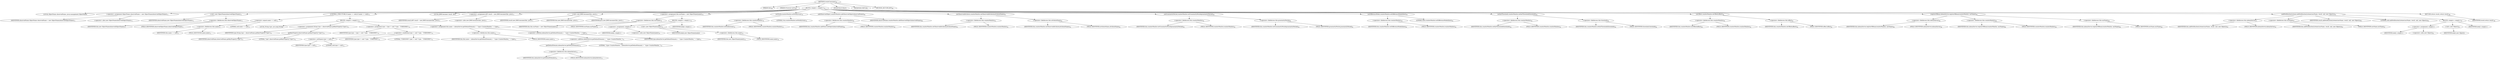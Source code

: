 digraph "createConsumer" {  
"111" [label = <(METHOD,createConsumer)<SUB>69</SUB>> ]
"8" [label = <(PARAM,this)<SUB>69</SUB>> ]
"112" [label = <(PARAM,Processor proc)<SUB>69</SUB>> ]
"113" [label = <(BLOCK,&lt;empty&gt;,&lt;empty&gt;)<SUB>70</SUB>> ]
"6" [label = <(LOCAL,ObjectName observedName: javax.management.ObjectName)> ]
"114" [label = <(&lt;operator&gt;.assignment,ObjectName observedName = new ObjectName(observedObjectName))<SUB>71</SUB>> ]
"115" [label = <(IDENTIFIER,observedName,ObjectName observedName = new ObjectName(observedObjectName))<SUB>71</SUB>> ]
"116" [label = <(&lt;operator&gt;.alloc,new ObjectName(observedObjectName))<SUB>71</SUB>> ]
"117" [label = <(&lt;init&gt;,new ObjectName(observedObjectName))<SUB>71</SUB>> ]
"5" [label = <(IDENTIFIER,observedName,new ObjectName(observedObjectName))<SUB>71</SUB>> ]
"118" [label = <(&lt;operator&gt;.fieldAccess,this.observedObjectName)<SUB>71</SUB>> ]
"119" [label = <(IDENTIFIER,this,new ObjectName(observedObjectName))<SUB>71</SUB>> ]
"120" [label = <(FIELD_IDENTIFIER,observedObjectName,observedObjectName)<SUB>71</SUB>> ]
"121" [label = <(CONTROL_STRUCTURE,if (name == null),if (name == null))<SUB>72</SUB>> ]
"122" [label = <(&lt;operator&gt;.equals,name == null)<SUB>72</SUB>> ]
"123" [label = <(&lt;operator&gt;.fieldAccess,this.name)<SUB>72</SUB>> ]
"124" [label = <(IDENTIFIER,this,name == null)<SUB>72</SUB>> ]
"125" [label = <(FIELD_IDENTIFIER,name,name)<SUB>72</SUB>> ]
"126" [label = <(LITERAL,null,name == null)<SUB>72</SUB>> ]
"127" [label = <(BLOCK,&lt;empty&gt;,&lt;empty&gt;)<SUB>72</SUB>> ]
"128" [label = <(LOCAL,String type: java.lang.String)> ]
"129" [label = <(&lt;operator&gt;.assignment,String type = observedName.getKeyProperty(&quot;type&quot;))<SUB>73</SUB>> ]
"130" [label = <(IDENTIFIER,type,String type = observedName.getKeyProperty(&quot;type&quot;))<SUB>73</SUB>> ]
"131" [label = <(getKeyProperty,observedName.getKeyProperty(&quot;type&quot;))<SUB>73</SUB>> ]
"132" [label = <(IDENTIFIER,observedName,observedName.getKeyProperty(&quot;type&quot;))<SUB>73</SUB>> ]
"133" [label = <(LITERAL,&quot;type&quot;,observedName.getKeyProperty(&quot;type&quot;))<SUB>73</SUB>> ]
"134" [label = <(&lt;operator&gt;.assignment,type = type != null ? type : &quot;UNKNOWN&quot;)<SUB>74</SUB>> ]
"135" [label = <(IDENTIFIER,type,type = type != null ? type : &quot;UNKNOWN&quot;)<SUB>74</SUB>> ]
"136" [label = <(&lt;operator&gt;.conditional,type != null ? type : &quot;UNKNOWN&quot;)<SUB>74</SUB>> ]
"137" [label = <(&lt;operator&gt;.notEquals,type != null)<SUB>74</SUB>> ]
"138" [label = <(IDENTIFIER,type,type != null)<SUB>74</SUB>> ]
"139" [label = <(LITERAL,null,type != null)<SUB>74</SUB>> ]
"140" [label = <(IDENTIFIER,type,type != null ? type : &quot;UNKNOWN&quot;)<SUB>74</SUB>> ]
"141" [label = <(LITERAL,&quot;UNKNOWN&quot;,type != null ? type : &quot;UNKNOWN&quot;)<SUB>74</SUB>> ]
"142" [label = <(&lt;operator&gt;.assignment,this.name = mbeanServer.getDefaultDomain() + &quot;:type=CounterMonitor_&quot; + type)<SUB>75</SUB>> ]
"143" [label = <(&lt;operator&gt;.fieldAccess,this.name)<SUB>75</SUB>> ]
"144" [label = <(IDENTIFIER,this,this.name = mbeanServer.getDefaultDomain() + &quot;:type=CounterMonitor_&quot; + type)<SUB>75</SUB>> ]
"145" [label = <(FIELD_IDENTIFIER,name,name)<SUB>75</SUB>> ]
"146" [label = <(&lt;operator&gt;.addition,mbeanServer.getDefaultDomain() + &quot;:type=CounterMonitor_&quot; + type)<SUB>75</SUB>> ]
"147" [label = <(&lt;operator&gt;.addition,mbeanServer.getDefaultDomain() + &quot;:type=CounterMonitor_&quot;)<SUB>75</SUB>> ]
"148" [label = <(getDefaultDomain,mbeanServer.getDefaultDomain())<SUB>75</SUB>> ]
"149" [label = <(&lt;operator&gt;.fieldAccess,this.mbeanServer)<SUB>75</SUB>> ]
"150" [label = <(IDENTIFIER,this,mbeanServer.getDefaultDomain())<SUB>75</SUB>> ]
"151" [label = <(FIELD_IDENTIFIER,mbeanServer,mbeanServer)<SUB>75</SUB>> ]
"152" [label = <(LITERAL,&quot;:type=CounterMonitor_&quot;,mbeanServer.getDefaultDomain() + &quot;:type=CounterMonitor_&quot;)<SUB>75</SUB>> ]
"153" [label = <(IDENTIFIER,type,mbeanServer.getDefaultDomain() + &quot;:type=CounterMonitor_&quot; + type)<SUB>75</SUB>> ]
"10" [label = <(LOCAL,JMXConsumer result: ANY)> ]
"154" [label = <(&lt;operator&gt;.assignment,ANY result = new JMXConsumer(this, proc))<SUB>77</SUB>> ]
"155" [label = <(IDENTIFIER,result,ANY result = new JMXConsumer(this, proc))<SUB>77</SUB>> ]
"156" [label = <(&lt;operator&gt;.alloc,new JMXConsumer(this, proc))<SUB>77</SUB>> ]
"157" [label = <(&lt;init&gt;,new JMXConsumer(this, proc))<SUB>77</SUB>> ]
"9" [label = <(IDENTIFIER,result,new JMXConsumer(this, proc))<SUB>77</SUB>> ]
"7" [label = <(IDENTIFIER,this,new JMXConsumer(this, proc))<SUB>77</SUB>> ]
"158" [label = <(IDENTIFIER,proc,new JMXConsumer(this, proc))<SUB>77</SUB>> ]
"159" [label = <(&lt;operator&gt;.assignment,this.ourName = new ObjectName(name))<SUB>78</SUB>> ]
"160" [label = <(&lt;operator&gt;.fieldAccess,this.ourName)<SUB>78</SUB>> ]
"161" [label = <(IDENTIFIER,this,this.ourName = new ObjectName(name))<SUB>78</SUB>> ]
"162" [label = <(FIELD_IDENTIFIER,ourName,ourName)<SUB>78</SUB>> ]
"163" [label = <(BLOCK,&lt;empty&gt;,&lt;empty&gt;)<SUB>78</SUB>> ]
"164" [label = <(&lt;operator&gt;.assignment,&lt;empty&gt;)> ]
"165" [label = <(IDENTIFIER,$obj4,&lt;empty&gt;)> ]
"166" [label = <(&lt;operator&gt;.alloc,new ObjectName(name))<SUB>78</SUB>> ]
"167" [label = <(&lt;init&gt;,new ObjectName(name))<SUB>78</SUB>> ]
"168" [label = <(IDENTIFIER,$obj4,new ObjectName(name))> ]
"169" [label = <(&lt;operator&gt;.fieldAccess,this.name)<SUB>78</SUB>> ]
"170" [label = <(IDENTIFIER,this,new ObjectName(name))<SUB>78</SUB>> ]
"171" [label = <(FIELD_IDENTIFIER,name,name)<SUB>78</SUB>> ]
"172" [label = <(IDENTIFIER,$obj4,&lt;empty&gt;)> ]
"173" [label = <(setNotify,counterMonitor.setNotify(true))<SUB>79</SUB>> ]
"174" [label = <(&lt;operator&gt;.fieldAccess,this.counterMonitor)<SUB>79</SUB>> ]
"175" [label = <(IDENTIFIER,this,counterMonitor.setNotify(true))<SUB>79</SUB>> ]
"176" [label = <(FIELD_IDENTIFIER,counterMonitor,counterMonitor)<SUB>79</SUB>> ]
"177" [label = <(LITERAL,true,counterMonitor.setNotify(true))<SUB>79</SUB>> ]
"178" [label = <(addObservedObject,counterMonitor.addObservedObject(observedName))<SUB>80</SUB>> ]
"179" [label = <(&lt;operator&gt;.fieldAccess,this.counterMonitor)<SUB>80</SUB>> ]
"180" [label = <(IDENTIFIER,this,counterMonitor.addObservedObject(observedName))<SUB>80</SUB>> ]
"181" [label = <(FIELD_IDENTIFIER,counterMonitor,counterMonitor)<SUB>80</SUB>> ]
"182" [label = <(IDENTIFIER,observedName,counterMonitor.addObservedObject(observedName))<SUB>80</SUB>> ]
"183" [label = <(setObservedAttribute,counterMonitor.setObservedAttribute(attributeName))<SUB>81</SUB>> ]
"184" [label = <(&lt;operator&gt;.fieldAccess,this.counterMonitor)<SUB>81</SUB>> ]
"185" [label = <(IDENTIFIER,this,counterMonitor.setObservedAttribute(attributeName))<SUB>81</SUB>> ]
"186" [label = <(FIELD_IDENTIFIER,counterMonitor,counterMonitor)<SUB>81</SUB>> ]
"187" [label = <(&lt;operator&gt;.fieldAccess,this.attributeName)<SUB>81</SUB>> ]
"188" [label = <(IDENTIFIER,this,counterMonitor.setObservedAttribute(attributeName))<SUB>81</SUB>> ]
"189" [label = <(FIELD_IDENTIFIER,attributeName,attributeName)<SUB>81</SUB>> ]
"190" [label = <(setGranularityPeriod,counterMonitor.setGranularityPeriod(granularityPeriod))<SUB>82</SUB>> ]
"191" [label = <(&lt;operator&gt;.fieldAccess,this.counterMonitor)<SUB>82</SUB>> ]
"192" [label = <(IDENTIFIER,this,counterMonitor.setGranularityPeriod(granularityPeriod))<SUB>82</SUB>> ]
"193" [label = <(FIELD_IDENTIFIER,counterMonitor,counterMonitor)<SUB>82</SUB>> ]
"194" [label = <(&lt;operator&gt;.fieldAccess,this.granularityPeriod)<SUB>82</SUB>> ]
"195" [label = <(IDENTIFIER,this,counterMonitor.setGranularityPeriod(granularityPeriod))<SUB>82</SUB>> ]
"196" [label = <(FIELD_IDENTIFIER,granularityPeriod,granularityPeriod)<SUB>82</SUB>> ]
"197" [label = <(setDifferenceMode,counterMonitor.setDifferenceMode(false))<SUB>83</SUB>> ]
"198" [label = <(&lt;operator&gt;.fieldAccess,this.counterMonitor)<SUB>83</SUB>> ]
"199" [label = <(IDENTIFIER,this,counterMonitor.setDifferenceMode(false))<SUB>83</SUB>> ]
"200" [label = <(FIELD_IDENTIFIER,counterMonitor,counterMonitor)<SUB>83</SUB>> ]
"201" [label = <(LITERAL,false,counterMonitor.setDifferenceMode(false))<SUB>83</SUB>> ]
"202" [label = <(setInitThreshold,counterMonitor.setInitThreshold(threshold))<SUB>84</SUB>> ]
"203" [label = <(&lt;operator&gt;.fieldAccess,this.counterMonitor)<SUB>84</SUB>> ]
"204" [label = <(IDENTIFIER,this,counterMonitor.setInitThreshold(threshold))<SUB>84</SUB>> ]
"205" [label = <(FIELD_IDENTIFIER,counterMonitor,counterMonitor)<SUB>84</SUB>> ]
"206" [label = <(&lt;operator&gt;.fieldAccess,this.threshold)<SUB>84</SUB>> ]
"207" [label = <(IDENTIFIER,this,counterMonitor.setInitThreshold(threshold))<SUB>84</SUB>> ]
"208" [label = <(FIELD_IDENTIFIER,threshold,threshold)<SUB>84</SUB>> ]
"209" [label = <(setOffset,counterMonitor.setOffset(offset))<SUB>85</SUB>> ]
"210" [label = <(&lt;operator&gt;.fieldAccess,this.counterMonitor)<SUB>85</SUB>> ]
"211" [label = <(IDENTIFIER,this,counterMonitor.setOffset(offset))<SUB>85</SUB>> ]
"212" [label = <(FIELD_IDENTIFIER,counterMonitor,counterMonitor)<SUB>85</SUB>> ]
"213" [label = <(&lt;operator&gt;.fieldAccess,this.offset)<SUB>85</SUB>> ]
"214" [label = <(IDENTIFIER,this,counterMonitor.setOffset(offset))<SUB>85</SUB>> ]
"215" [label = <(FIELD_IDENTIFIER,offset,offset)<SUB>85</SUB>> ]
"216" [label = <(registerMBean,mbeanServer.registerMBean(counterMonitor, ourName))<SUB>86</SUB>> ]
"217" [label = <(&lt;operator&gt;.fieldAccess,this.mbeanServer)<SUB>86</SUB>> ]
"218" [label = <(IDENTIFIER,this,mbeanServer.registerMBean(counterMonitor, ourName))<SUB>86</SUB>> ]
"219" [label = <(FIELD_IDENTIFIER,mbeanServer,mbeanServer)<SUB>86</SUB>> ]
"220" [label = <(&lt;operator&gt;.fieldAccess,this.counterMonitor)<SUB>86</SUB>> ]
"221" [label = <(IDENTIFIER,this,mbeanServer.registerMBean(counterMonitor, ourName))<SUB>86</SUB>> ]
"222" [label = <(FIELD_IDENTIFIER,counterMonitor,counterMonitor)<SUB>86</SUB>> ]
"223" [label = <(&lt;operator&gt;.fieldAccess,this.ourName)<SUB>86</SUB>> ]
"224" [label = <(IDENTIFIER,this,mbeanServer.registerMBean(counterMonitor, ourName))<SUB>86</SUB>> ]
"225" [label = <(FIELD_IDENTIFIER,ourName,ourName)<SUB>86</SUB>> ]
"226" [label = <(addNotificationListener,addNotificationListener(ourName, result, null, new Object()))<SUB>87</SUB>> ]
"227" [label = <(&lt;operator&gt;.fieldAccess,this.mbeanServer)<SUB>87</SUB>> ]
"228" [label = <(IDENTIFIER,this,addNotificationListener(ourName, result, null, new Object()))<SUB>87</SUB>> ]
"229" [label = <(FIELD_IDENTIFIER,mbeanServer,mbeanServer)<SUB>87</SUB>> ]
"230" [label = <(&lt;operator&gt;.fieldAccess,this.ourName)<SUB>87</SUB>> ]
"231" [label = <(IDENTIFIER,this,addNotificationListener(ourName, result, null, new Object()))<SUB>87</SUB>> ]
"232" [label = <(FIELD_IDENTIFIER,ourName,ourName)<SUB>87</SUB>> ]
"233" [label = <(IDENTIFIER,result,addNotificationListener(ourName, result, null, new Object()))<SUB>87</SUB>> ]
"234" [label = <(LITERAL,null,addNotificationListener(ourName, result, null, new Object()))<SUB>87</SUB>> ]
"235" [label = <(BLOCK,&lt;empty&gt;,&lt;empty&gt;)<SUB>87</SUB>> ]
"236" [label = <(&lt;operator&gt;.assignment,&lt;empty&gt;)> ]
"237" [label = <(IDENTIFIER,$obj5,&lt;empty&gt;)> ]
"238" [label = <(&lt;operator&gt;.alloc,new Object())<SUB>87</SUB>> ]
"239" [label = <(&lt;init&gt;,new Object())<SUB>87</SUB>> ]
"240" [label = <(IDENTIFIER,$obj5,new Object())> ]
"241" [label = <(IDENTIFIER,$obj5,&lt;empty&gt;)> ]
"242" [label = <(RETURN,return result;,return result;)<SUB>88</SUB>> ]
"243" [label = <(IDENTIFIER,result,return result;)<SUB>88</SUB>> ]
"244" [label = <(MODIFIER,PUBLIC)> ]
"245" [label = <(MODIFIER,VIRTUAL)> ]
"246" [label = <(METHOD_RETURN,ANY)<SUB>69</SUB>> ]
  "111" -> "8" 
  "111" -> "112" 
  "111" -> "113" 
  "111" -> "244" 
  "111" -> "245" 
  "111" -> "246" 
  "113" -> "6" 
  "113" -> "114" 
  "113" -> "117" 
  "113" -> "121" 
  "113" -> "10" 
  "113" -> "154" 
  "113" -> "157" 
  "113" -> "159" 
  "113" -> "173" 
  "113" -> "178" 
  "113" -> "183" 
  "113" -> "190" 
  "113" -> "197" 
  "113" -> "202" 
  "113" -> "209" 
  "113" -> "216" 
  "113" -> "226" 
  "113" -> "242" 
  "114" -> "115" 
  "114" -> "116" 
  "117" -> "5" 
  "117" -> "118" 
  "118" -> "119" 
  "118" -> "120" 
  "121" -> "122" 
  "121" -> "127" 
  "122" -> "123" 
  "122" -> "126" 
  "123" -> "124" 
  "123" -> "125" 
  "127" -> "128" 
  "127" -> "129" 
  "127" -> "134" 
  "127" -> "142" 
  "129" -> "130" 
  "129" -> "131" 
  "131" -> "132" 
  "131" -> "133" 
  "134" -> "135" 
  "134" -> "136" 
  "136" -> "137" 
  "136" -> "140" 
  "136" -> "141" 
  "137" -> "138" 
  "137" -> "139" 
  "142" -> "143" 
  "142" -> "146" 
  "143" -> "144" 
  "143" -> "145" 
  "146" -> "147" 
  "146" -> "153" 
  "147" -> "148" 
  "147" -> "152" 
  "148" -> "149" 
  "149" -> "150" 
  "149" -> "151" 
  "154" -> "155" 
  "154" -> "156" 
  "157" -> "9" 
  "157" -> "7" 
  "157" -> "158" 
  "159" -> "160" 
  "159" -> "163" 
  "160" -> "161" 
  "160" -> "162" 
  "163" -> "164" 
  "163" -> "167" 
  "163" -> "172" 
  "164" -> "165" 
  "164" -> "166" 
  "167" -> "168" 
  "167" -> "169" 
  "169" -> "170" 
  "169" -> "171" 
  "173" -> "174" 
  "173" -> "177" 
  "174" -> "175" 
  "174" -> "176" 
  "178" -> "179" 
  "178" -> "182" 
  "179" -> "180" 
  "179" -> "181" 
  "183" -> "184" 
  "183" -> "187" 
  "184" -> "185" 
  "184" -> "186" 
  "187" -> "188" 
  "187" -> "189" 
  "190" -> "191" 
  "190" -> "194" 
  "191" -> "192" 
  "191" -> "193" 
  "194" -> "195" 
  "194" -> "196" 
  "197" -> "198" 
  "197" -> "201" 
  "198" -> "199" 
  "198" -> "200" 
  "202" -> "203" 
  "202" -> "206" 
  "203" -> "204" 
  "203" -> "205" 
  "206" -> "207" 
  "206" -> "208" 
  "209" -> "210" 
  "209" -> "213" 
  "210" -> "211" 
  "210" -> "212" 
  "213" -> "214" 
  "213" -> "215" 
  "216" -> "217" 
  "216" -> "220" 
  "216" -> "223" 
  "217" -> "218" 
  "217" -> "219" 
  "220" -> "221" 
  "220" -> "222" 
  "223" -> "224" 
  "223" -> "225" 
  "226" -> "227" 
  "226" -> "230" 
  "226" -> "233" 
  "226" -> "234" 
  "226" -> "235" 
  "227" -> "228" 
  "227" -> "229" 
  "230" -> "231" 
  "230" -> "232" 
  "235" -> "236" 
  "235" -> "239" 
  "235" -> "241" 
  "236" -> "237" 
  "236" -> "238" 
  "239" -> "240" 
  "242" -> "243" 
}
